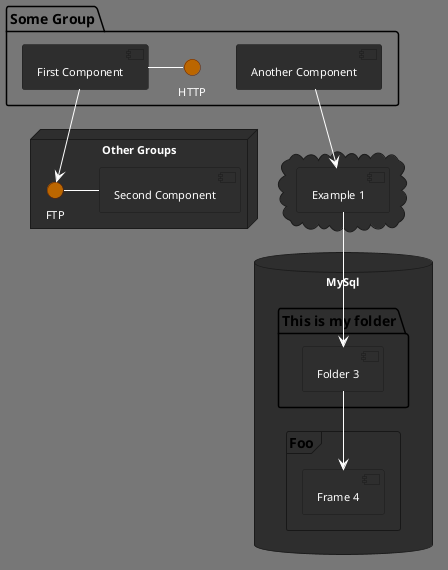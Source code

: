 ' Do not edit
' Theme Gallery
' autogenerated by script
'
@startuml
!theme reddress-darkorange

package "Some Group" {
  HTTP - [First Component]
  [Another Component]
}

node "Other Groups" {
  FTP - [Second Component]
  [First Component] --> FTP
}

cloud {
  [Example 1]
}

database "MySql" {
  folder "This is my folder" {
    [Folder 3]
  }
  frame "Foo" {
    [Frame 4]
  }
}

[Another Component] --> [Example 1]
[Example 1] --> [Folder 3]
[Folder 3] --> [Frame 4]

@enduml
